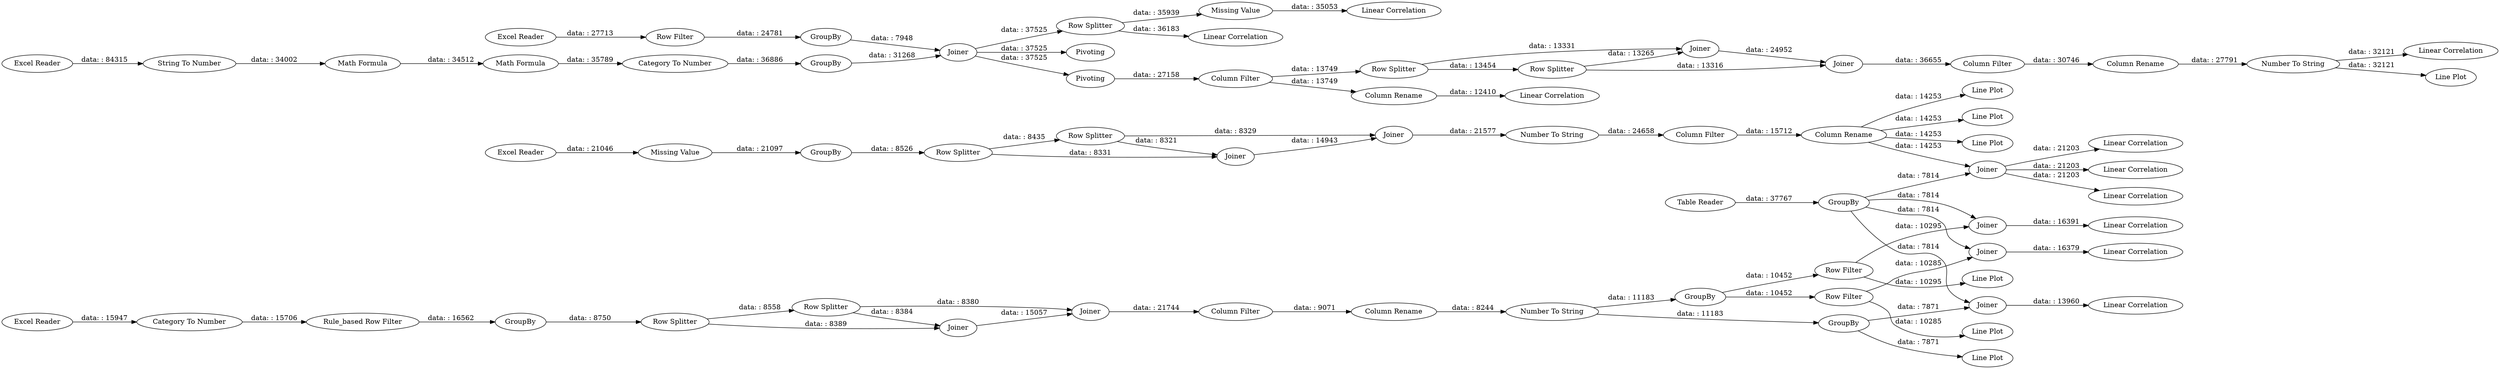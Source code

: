 digraph {
	"-6898584233593983572_126" [label="Column Filter"]
	"-3684163208136309864_310" [label="Column Filter"]
	"-3684163208136309864_326" [label="Linear Correlation"]
	"-6898584233593983572_115" [label="Category To Number"]
	"-3684163208136309864_139" [label=Joiner]
	"7726806822927395271_152" [label="Column Filter"]
	"-3684163208136309864_144" [label="Linear Correlation"]
	"4900090297506633804_80" [label=Joiner]
	"-3684163208136309864_214" [label=Joiner]
	"-3684163208136309864_311" [label="Linear Correlation"]
	"-6898584233593983572_122" [label="Row Splitter"]
	"-3684163208136309864_137" [label="Table Reader"]
	"-3684163208136309864_318" [label="Missing Value"]
	"-3684163208136309864_141" [label=Joiner]
	"2954749967299362749_172" [label="String To Number"]
	"-6898584233593983572_117" [label=GroupBy]
	"-3684163208136309864_138" [label=GroupBy]
	"7726806822927395271_153" [label=Joiner]
	"-3684163208136309864_140" [label="Linear Correlation"]
	"7726806822927395271_145" [label="Row Splitter"]
	"7726806822927395271_148" [label="Row Splitter"]
	"7726806822927395271_147" [label=Joiner]
	"7726806822927395271_159" [label="Missing Value"]
	"-6898584233593983572_118" [label=Joiner]
	"4900090297506633804_81" [label=Joiner]
	"4900090297506633804_167" [label="Column Rename"]
	"-3684163208136309864_166" [label="Linear Correlation"]
	"-3684163208136309864_213" [label="Excel Reader"]
	"-3684163208136309864_130" [label="Row Filter"]
	"-3684163208136309864_264" [label="Row Splitter"]
	"-6898584233593983572_127" [label="Column Rename"]
	"7726806822927395271_160" [label="Number To String"]
	"-6898584233593983572_128" [label="Number To String"]
	"2954749967299362749_183" [label="Category To Number"]
	"-3684163208136309864_129" [label="Line Plot"]
	"-3684163208136309864_224" [label="Row Filter"]
	"7726806822927395271_154" [label=GroupBy]
	"-3684163208136309864_223" [label=GroupBy]
	"-3684163208136309864_135" [label=GroupBy]
	"4900090297506633804_75" [label="Row Splitter"]
	"-3684163208136309864_128" [label=GroupBy]
	"-3684163208136309864_263" [label="Linear Correlation"]
	"-3684163208136309864_132" [label="Line Plot"]
	"-3684163208136309864_157" [label="Line Plot"]
	"7726806822927395271_150" [label="Column Rename"]
	"-3684163208136309864_143" [label=Joiner]
	"-3684163208136309864_165" [label="Linear Correlation"]
	"-3684163208136309864_131" [label="Row Filter"]
	"-6898584233593983572_125" [label=Joiner]
	"-3684163208136309864_162" [label="Line Plot"]
	"-3684163208136309864_156" [label=Joiner]
	"-6898584233593983572_116" [label="Rule_based Row Filter"]
	"-3684163208136309864_212" [label=GroupBy]
	"-3684163208136309864_265" [label="Linear Correlation"]
	"-3684163208136309864_50" [label="Excel Reader"]
	"-3684163208136309864_136" [label="Line Plot"]
	"-3684163208136309864_146" [label="Excel Reader"]
	"-3684163208136309864_49" [label="Excel Reader"]
	"-3684163208136309864_315" [label=Pivoting]
	"-3684163208136309864_160" [label="Line Plot"]
	"-3684163208136309864_309" [label="Column Rename"]
	"-3684163208136309864_325" [label="Line Plot"]
	"2954749967299362749_173" [label="Math Formula"]
	"4900090297506633804_77" [label="Row Splitter"]
	"-3684163208136309864_164" [label="Linear Correlation"]
	"-6898584233593983572_124" [label="Row Splitter"]
	"-3684163208136309864_308" [label=Pivoting]
	"2954749967299362749_174" [label="Math Formula"]
	"-3684163208136309864_142" [label="Linear Correlation"]
	"4900090297506633804_168" [label="Number To String"]
	"4900090297506633804_82" [label="Column Filter"]
	"4900090297506633804_82" -> "4900090297506633804_167" [label="data: : 30746"]
	"4900090297506633804_77" -> "4900090297506633804_81" [label="data: : 13316"]
	"-3684163208136309864_130" -> "-3684163208136309864_129" [label="data: : 10285"]
	"-3684163208136309864_214" -> "-3684163208136309864_315" [label="data: : 37525"]
	"-3684163208136309864_128" -> "-3684163208136309864_130" [label="data: : 10452"]
	"7726806822927395271_150" -> "-3684163208136309864_160" [label="data: : 14253"]
	"7726806822927395271_152" -> "7726806822927395271_150" [label="data: : 15712"]
	"-3684163208136309864_138" -> "-3684163208136309864_141" [label="data: : 7814"]
	"-3684163208136309864_146" -> "7726806822927395271_159" [label="data: : 21046"]
	"7726806822927395271_153" -> "7726806822927395271_147" [label="data: : 14943"]
	"2954749967299362749_174" -> "2954749967299362749_183" [label="data: : 35789"]
	"4900090297506633804_75" -> "4900090297506633804_77" [label="data: : 13454"]
	"7726806822927395271_160" -> "7726806822927395271_152" [label="data: : 24658"]
	"-6898584233593983572_128" -> "-3684163208136309864_135" [label="data: : 11183"]
	"-3684163208136309864_130" -> "-3684163208136309864_143" [label="data: : 10285"]
	"-6898584233593983572_128" -> "-3684163208136309864_128" [label="data: : 11183"]
	"-3684163208136309864_139" -> "-3684163208136309864_140" [label="data: : 13960"]
	"-3684163208136309864_214" -> "-3684163208136309864_308" [label="data: : 37525"]
	"-6898584233593983572_127" -> "-6898584233593983572_128" [label="data: : 8244"]
	"7726806822927395271_150" -> "-3684163208136309864_157" [label="data: : 14253"]
	"-6898584233593983572_122" -> "-6898584233593983572_118" [label="data: : 8389"]
	"-3684163208136309864_138" -> "-3684163208136309864_143" [label="data: : 7814"]
	"-3684163208136309864_141" -> "-3684163208136309864_142" [label="data: : 16391"]
	"-3684163208136309864_49" -> "-6898584233593983572_115" [label="data: : 15947"]
	"-3684163208136309864_309" -> "-3684163208136309864_311" [label="data: : 12410"]
	"-3684163208136309864_264" -> "-3684163208136309864_263" [label="data: : 36183"]
	"4900090297506633804_168" -> "-3684163208136309864_325" [label="data: : 32121"]
	"-3684163208136309864_224" -> "-3684163208136309864_223" [label="data: : 24781"]
	"7726806822927395271_145" -> "7726806822927395271_153" [label="data: : 8331"]
	"-3684163208136309864_131" -> "-3684163208136309864_132" [label="data: : 10295"]
	"-3684163208136309864_214" -> "-3684163208136309864_264" [label="data: : 37525"]
	"-3684163208136309864_138" -> "-3684163208136309864_139" [label="data: : 7814"]
	"-6898584233593983572_116" -> "-6898584233593983572_117" [label="data: : 16562"]
	"-6898584233593983572_118" -> "-6898584233593983572_125" [label="data: : 15057"]
	"-6898584233593983572_122" -> "-6898584233593983572_124" [label="data: : 8558"]
	"-3684163208136309864_135" -> "-3684163208136309864_136" [label="data: : 7871"]
	"4900090297506633804_77" -> "4900090297506633804_80" [label="data: : 13265"]
	"-3684163208136309864_264" -> "-3684163208136309864_318" [label="data: : 35939"]
	"-3684163208136309864_50" -> "2954749967299362749_172" [label="data: : 84315"]
	"-3684163208136309864_223" -> "-3684163208136309864_214" [label="data: : 7948"]
	"7726806822927395271_154" -> "7726806822927395271_145" [label="data: : 8526"]
	"-6898584233593983572_125" -> "-6898584233593983572_126" [label="data: : 21744"]
	"2954749967299362749_183" -> "-3684163208136309864_212" [label="data: : 36886"]
	"-3684163208136309864_308" -> "-3684163208136309864_310" [label="data: : 27158"]
	"7726806822927395271_148" -> "7726806822927395271_147" [label="data: : 8329"]
	"-3684163208136309864_128" -> "-3684163208136309864_131" [label="data: : 10452"]
	"4900090297506633804_75" -> "4900090297506633804_80" [label="data: : 13331"]
	"7726806822927395271_148" -> "7726806822927395271_153" [label="data: : 8321"]
	"-6898584233593983572_126" -> "-6898584233593983572_127" [label="data: : 9071"]
	"2954749967299362749_173" -> "2954749967299362749_174" [label="data: : 34512"]
	"4900090297506633804_167" -> "4900090297506633804_168" [label="data: : 27791"]
	"7726806822927395271_150" -> "-3684163208136309864_162" [label="data: : 14253"]
	"-3684163208136309864_310" -> "-3684163208136309864_309" [label="data: : 13749"]
	"-6898584233593983572_124" -> "-6898584233593983572_118" [label="data: : 8384"]
	"7726806822927395271_159" -> "7726806822927395271_154" [label="data: : 21097"]
	"-3684163208136309864_143" -> "-3684163208136309864_144" [label="data: : 16379"]
	"-6898584233593983572_115" -> "-6898584233593983572_116" [label="data: : 15706"]
	"-3684163208136309864_310" -> "4900090297506633804_75" [label="data: : 13749"]
	"2954749967299362749_172" -> "2954749967299362749_173" [label="data: : 34002"]
	"-3684163208136309864_131" -> "-3684163208136309864_141" [label="data: : 10295"]
	"-3684163208136309864_212" -> "-3684163208136309864_214" [label="data: : 31268"]
	"-6898584233593983572_117" -> "-6898584233593983572_122" [label="data: : 8750"]
	"-3684163208136309864_138" -> "-3684163208136309864_156" [label="data: : 7814"]
	"-3684163208136309864_213" -> "-3684163208136309864_224" [label="data: : 27713"]
	"-3684163208136309864_156" -> "-3684163208136309864_164" [label="data: : 21203"]
	"-3684163208136309864_135" -> "-3684163208136309864_139" [label="data: : 7871"]
	"-3684163208136309864_156" -> "-3684163208136309864_165" [label="data: : 21203"]
	"-3684163208136309864_137" -> "-3684163208136309864_138" [label="data: : 37767"]
	"4900090297506633804_80" -> "4900090297506633804_81" [label="data: : 24952"]
	"-3684163208136309864_318" -> "-3684163208136309864_265" [label="data: : 35053"]
	"4900090297506633804_168" -> "-3684163208136309864_326" [label="data: : 32121"]
	"7726806822927395271_147" -> "7726806822927395271_160" [label="data: : 21577"]
	"-6898584233593983572_124" -> "-6898584233593983572_125" [label="data: : 8380"]
	"-3684163208136309864_156" -> "-3684163208136309864_166" [label="data: : 21203"]
	"7726806822927395271_145" -> "7726806822927395271_148" [label="data: : 8435"]
	"7726806822927395271_150" -> "-3684163208136309864_156" [label="data: : 14253"]
	"4900090297506633804_81" -> "4900090297506633804_82" [label="data: : 36655"]
	rankdir=LR
}
